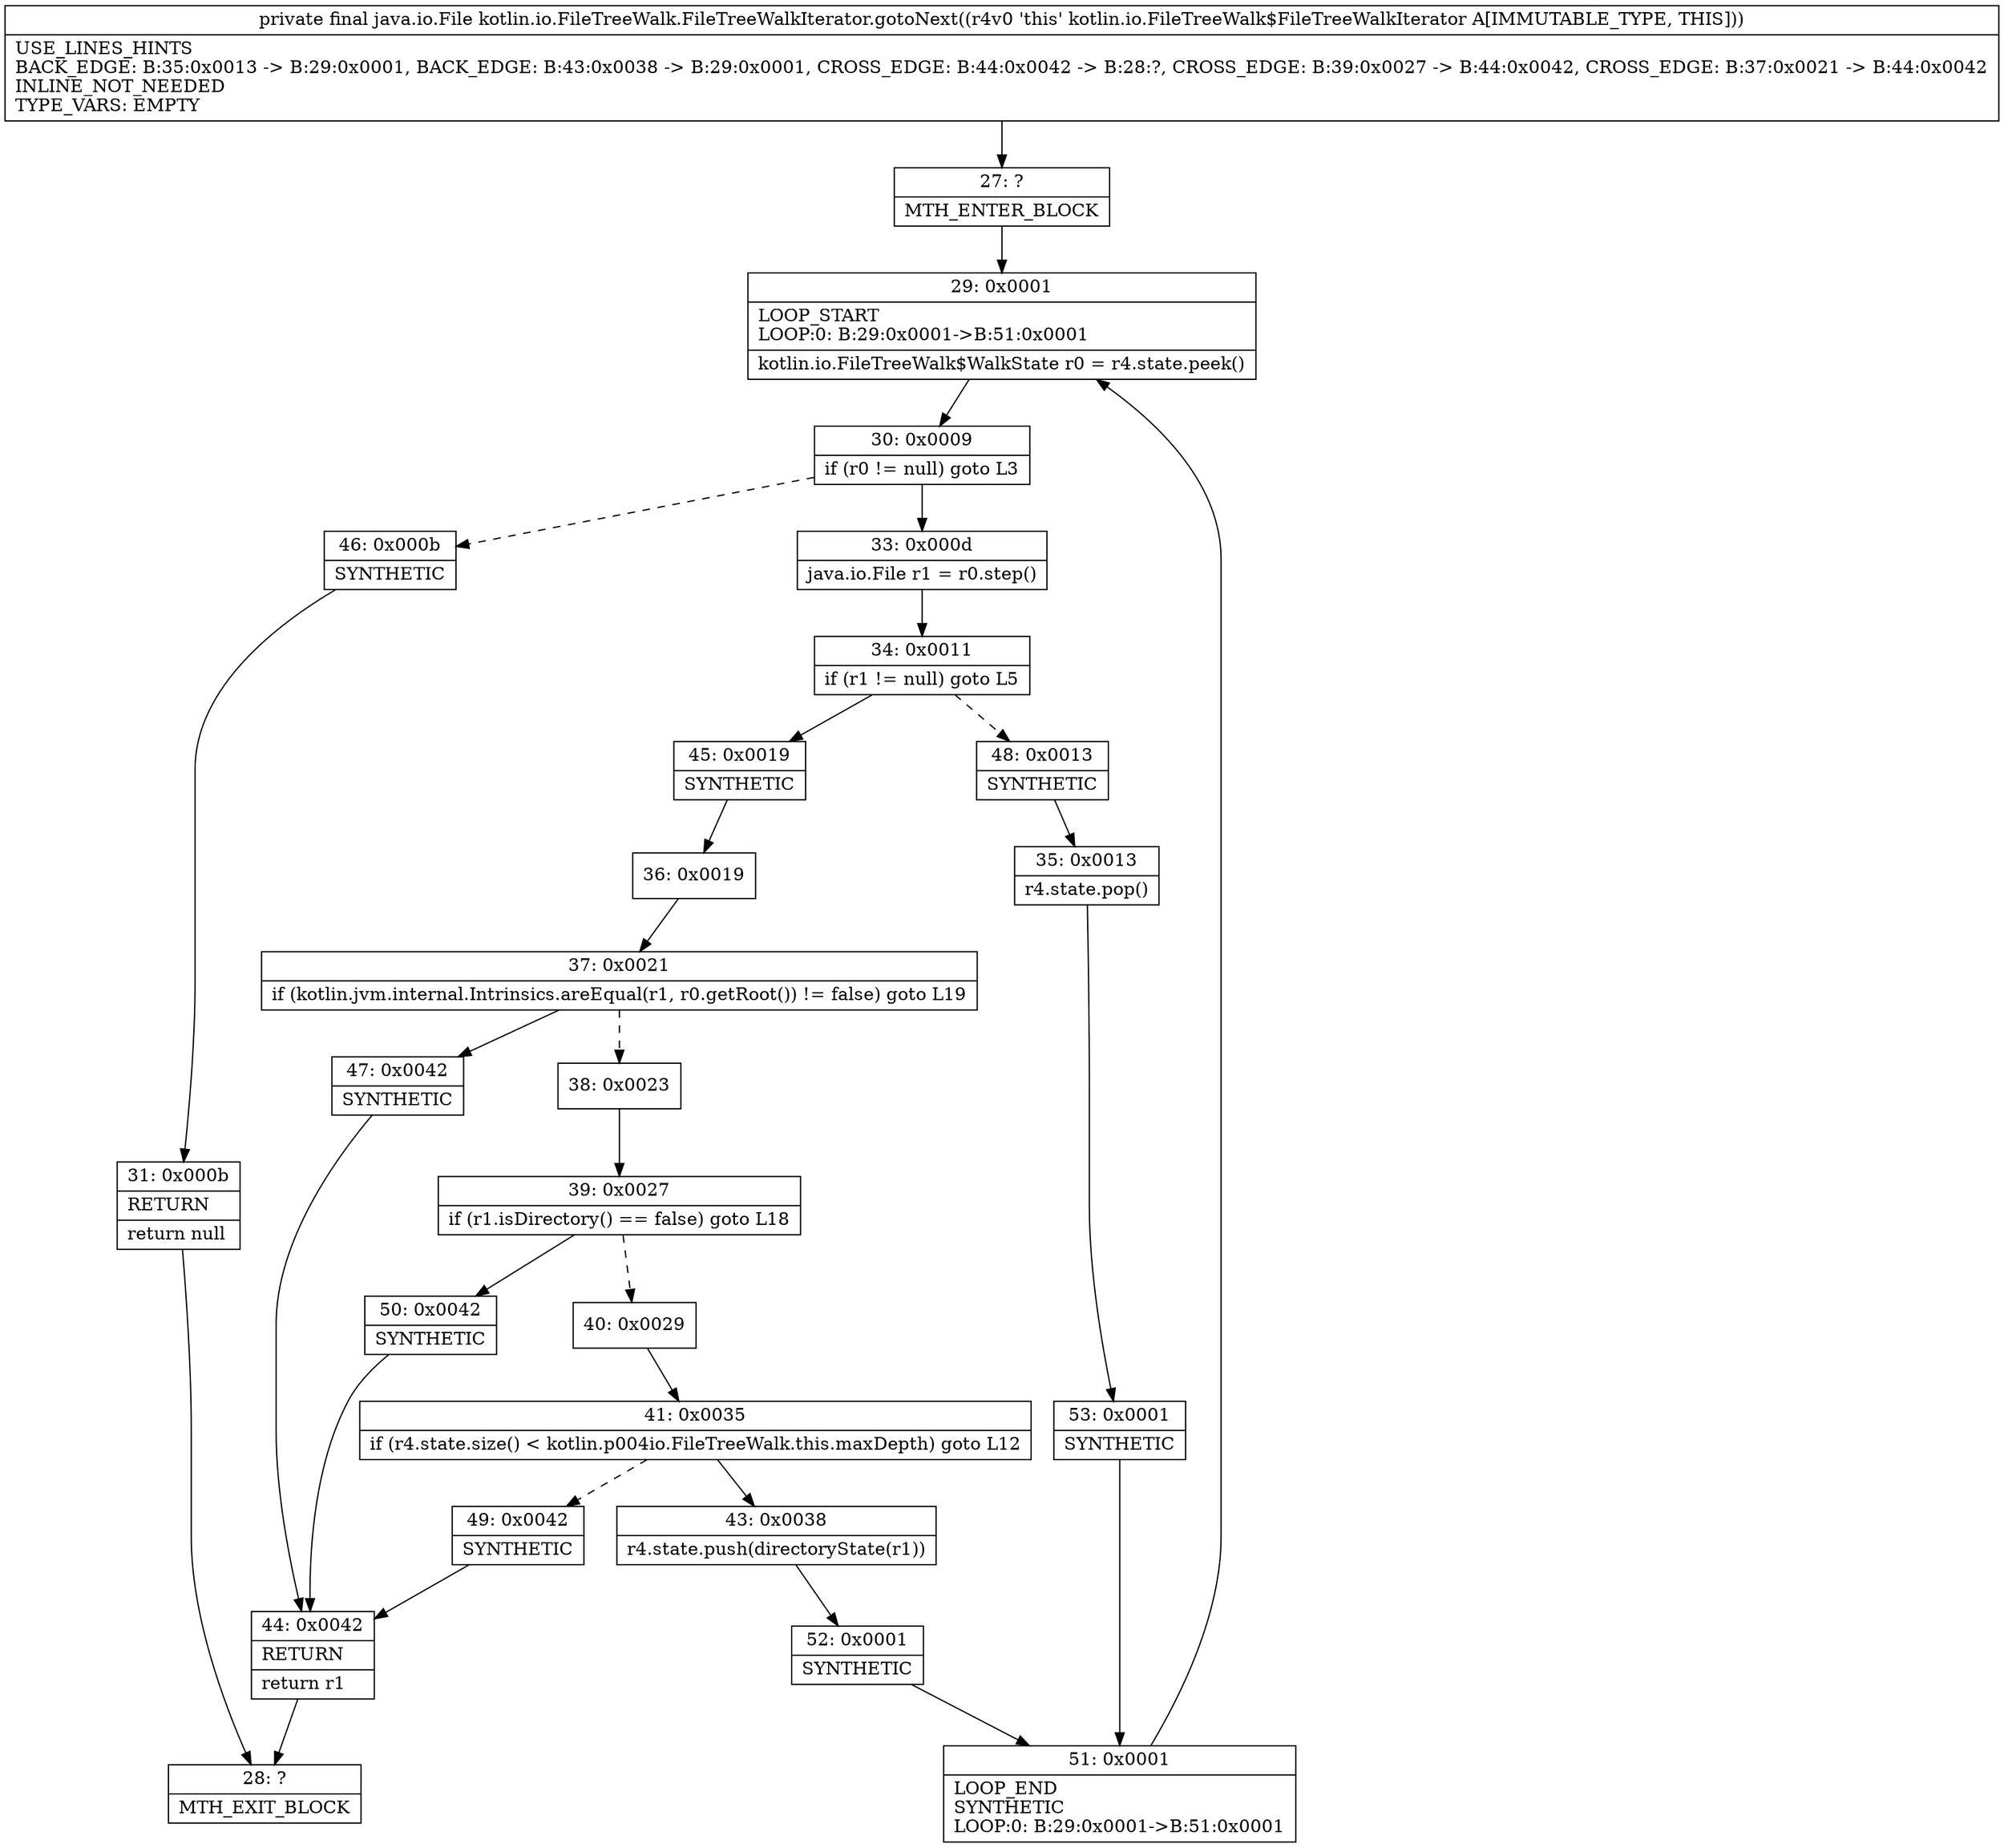 digraph "CFG forkotlin.io.FileTreeWalk.FileTreeWalkIterator.gotoNext()Ljava\/io\/File;" {
Node_27 [shape=record,label="{27\:\ ?|MTH_ENTER_BLOCK\l}"];
Node_29 [shape=record,label="{29\:\ 0x0001|LOOP_START\lLOOP:0: B:29:0x0001\-\>B:51:0x0001\l|kotlin.io.FileTreeWalk$WalkState r0 = r4.state.peek()\l}"];
Node_30 [shape=record,label="{30\:\ 0x0009|if (r0 != null) goto L3\l}"];
Node_33 [shape=record,label="{33\:\ 0x000d|java.io.File r1 = r0.step()\l}"];
Node_34 [shape=record,label="{34\:\ 0x0011|if (r1 != null) goto L5\l}"];
Node_45 [shape=record,label="{45\:\ 0x0019|SYNTHETIC\l}"];
Node_36 [shape=record,label="{36\:\ 0x0019}"];
Node_37 [shape=record,label="{37\:\ 0x0021|if (kotlin.jvm.internal.Intrinsics.areEqual(r1, r0.getRoot()) != false) goto L19\l}"];
Node_38 [shape=record,label="{38\:\ 0x0023}"];
Node_39 [shape=record,label="{39\:\ 0x0027|if (r1.isDirectory() == false) goto L18\l}"];
Node_40 [shape=record,label="{40\:\ 0x0029}"];
Node_41 [shape=record,label="{41\:\ 0x0035|if (r4.state.size() \< kotlin.p004io.FileTreeWalk.this.maxDepth) goto L12\l}"];
Node_43 [shape=record,label="{43\:\ 0x0038|r4.state.push(directoryState(r1))\l}"];
Node_52 [shape=record,label="{52\:\ 0x0001|SYNTHETIC\l}"];
Node_51 [shape=record,label="{51\:\ 0x0001|LOOP_END\lSYNTHETIC\lLOOP:0: B:29:0x0001\-\>B:51:0x0001\l}"];
Node_49 [shape=record,label="{49\:\ 0x0042|SYNTHETIC\l}"];
Node_44 [shape=record,label="{44\:\ 0x0042|RETURN\l|return r1\l}"];
Node_28 [shape=record,label="{28\:\ ?|MTH_EXIT_BLOCK\l}"];
Node_50 [shape=record,label="{50\:\ 0x0042|SYNTHETIC\l}"];
Node_47 [shape=record,label="{47\:\ 0x0042|SYNTHETIC\l}"];
Node_48 [shape=record,label="{48\:\ 0x0013|SYNTHETIC\l}"];
Node_35 [shape=record,label="{35\:\ 0x0013|r4.state.pop()\l}"];
Node_53 [shape=record,label="{53\:\ 0x0001|SYNTHETIC\l}"];
Node_46 [shape=record,label="{46\:\ 0x000b|SYNTHETIC\l}"];
Node_31 [shape=record,label="{31\:\ 0x000b|RETURN\l|return null\l}"];
MethodNode[shape=record,label="{private final java.io.File kotlin.io.FileTreeWalk.FileTreeWalkIterator.gotoNext((r4v0 'this' kotlin.io.FileTreeWalk$FileTreeWalkIterator A[IMMUTABLE_TYPE, THIS]))  | USE_LINES_HINTS\lBACK_EDGE: B:35:0x0013 \-\> B:29:0x0001, BACK_EDGE: B:43:0x0038 \-\> B:29:0x0001, CROSS_EDGE: B:44:0x0042 \-\> B:28:?, CROSS_EDGE: B:39:0x0027 \-\> B:44:0x0042, CROSS_EDGE: B:37:0x0021 \-\> B:44:0x0042\lINLINE_NOT_NEEDED\lTYPE_VARS: EMPTY\l}"];
MethodNode -> Node_27;Node_27 -> Node_29;
Node_29 -> Node_30;
Node_30 -> Node_33;
Node_30 -> Node_46[style=dashed];
Node_33 -> Node_34;
Node_34 -> Node_45;
Node_34 -> Node_48[style=dashed];
Node_45 -> Node_36;
Node_36 -> Node_37;
Node_37 -> Node_38[style=dashed];
Node_37 -> Node_47;
Node_38 -> Node_39;
Node_39 -> Node_40[style=dashed];
Node_39 -> Node_50;
Node_40 -> Node_41;
Node_41 -> Node_43;
Node_41 -> Node_49[style=dashed];
Node_43 -> Node_52;
Node_52 -> Node_51;
Node_51 -> Node_29;
Node_49 -> Node_44;
Node_44 -> Node_28;
Node_50 -> Node_44;
Node_47 -> Node_44;
Node_48 -> Node_35;
Node_35 -> Node_53;
Node_53 -> Node_51;
Node_46 -> Node_31;
Node_31 -> Node_28;
}

